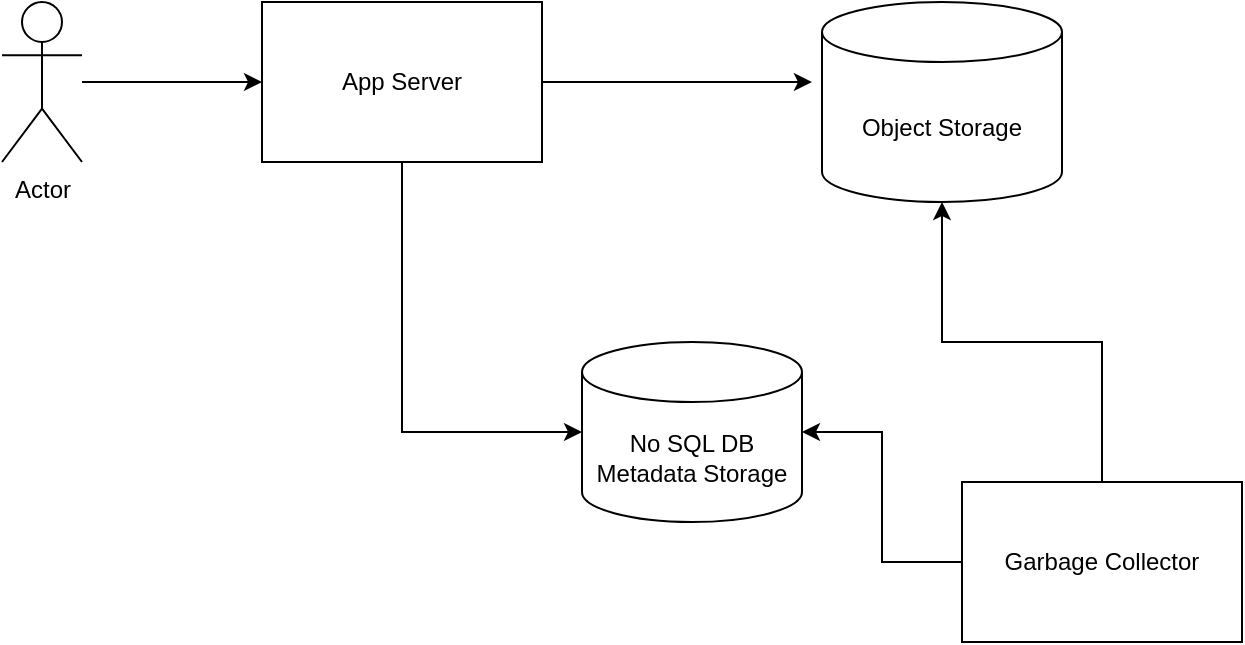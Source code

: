 <mxfile version="21.7.4" type="github">
  <diagram name="Page-1" id="RMNyJvyA6bYXTqktiq3j">
    <mxGraphModel dx="954" dy="610" grid="1" gridSize="10" guides="1" tooltips="1" connect="1" arrows="1" fold="1" page="1" pageScale="1" pageWidth="827" pageHeight="1169" math="0" shadow="0">
      <root>
        <mxCell id="0" />
        <mxCell id="1" parent="0" />
        <mxCell id="RxS9r0Bfa_RAVYvQSWU2-6" value="" style="edgeStyle=orthogonalEdgeStyle;rounded=0;orthogonalLoop=1;jettySize=auto;html=1;" edge="1" parent="1" source="RxS9r0Bfa_RAVYvQSWU2-1" target="RxS9r0Bfa_RAVYvQSWU2-2">
          <mxGeometry relative="1" as="geometry" />
        </mxCell>
        <mxCell id="RxS9r0Bfa_RAVYvQSWU2-1" value="Actor" style="shape=umlActor;verticalLabelPosition=bottom;verticalAlign=top;html=1;outlineConnect=0;" vertex="1" parent="1">
          <mxGeometry x="80" y="80" width="40" height="80" as="geometry" />
        </mxCell>
        <mxCell id="RxS9r0Bfa_RAVYvQSWU2-8" style="edgeStyle=orthogonalEdgeStyle;rounded=0;orthogonalLoop=1;jettySize=auto;html=1;exitX=0.5;exitY=1;exitDx=0;exitDy=0;entryX=0;entryY=0.5;entryDx=0;entryDy=0;entryPerimeter=0;" edge="1" parent="1" source="RxS9r0Bfa_RAVYvQSWU2-2" target="RxS9r0Bfa_RAVYvQSWU2-4">
          <mxGeometry relative="1" as="geometry" />
        </mxCell>
        <mxCell id="RxS9r0Bfa_RAVYvQSWU2-9" style="edgeStyle=orthogonalEdgeStyle;rounded=0;orthogonalLoop=1;jettySize=auto;html=1;exitX=1;exitY=0.5;exitDx=0;exitDy=0;entryX=-0.042;entryY=0.4;entryDx=0;entryDy=0;entryPerimeter=0;" edge="1" parent="1" source="RxS9r0Bfa_RAVYvQSWU2-2" target="RxS9r0Bfa_RAVYvQSWU2-3">
          <mxGeometry relative="1" as="geometry" />
        </mxCell>
        <mxCell id="RxS9r0Bfa_RAVYvQSWU2-2" value="App Server" style="rounded=0;whiteSpace=wrap;html=1;" vertex="1" parent="1">
          <mxGeometry x="210" y="80" width="140" height="80" as="geometry" />
        </mxCell>
        <mxCell id="RxS9r0Bfa_RAVYvQSWU2-3" value="Object Storage" style="shape=cylinder3;whiteSpace=wrap;html=1;boundedLbl=1;backgroundOutline=1;size=15;" vertex="1" parent="1">
          <mxGeometry x="490" y="80" width="120" height="100" as="geometry" />
        </mxCell>
        <mxCell id="RxS9r0Bfa_RAVYvQSWU2-4" value="No SQL DB&lt;br&gt;Metadata Storage" style="shape=cylinder3;whiteSpace=wrap;html=1;boundedLbl=1;backgroundOutline=1;size=15;" vertex="1" parent="1">
          <mxGeometry x="370" y="250" width="110" height="90" as="geometry" />
        </mxCell>
        <mxCell id="RxS9r0Bfa_RAVYvQSWU2-10" style="edgeStyle=orthogonalEdgeStyle;rounded=0;orthogonalLoop=1;jettySize=auto;html=1;exitX=0;exitY=0.5;exitDx=0;exitDy=0;entryX=1;entryY=0.5;entryDx=0;entryDy=0;entryPerimeter=0;" edge="1" parent="1" source="RxS9r0Bfa_RAVYvQSWU2-5" target="RxS9r0Bfa_RAVYvQSWU2-4">
          <mxGeometry relative="1" as="geometry" />
        </mxCell>
        <mxCell id="RxS9r0Bfa_RAVYvQSWU2-11" style="edgeStyle=orthogonalEdgeStyle;rounded=0;orthogonalLoop=1;jettySize=auto;html=1;exitX=0.5;exitY=0;exitDx=0;exitDy=0;entryX=0.5;entryY=1;entryDx=0;entryDy=0;entryPerimeter=0;" edge="1" parent="1" source="RxS9r0Bfa_RAVYvQSWU2-5" target="RxS9r0Bfa_RAVYvQSWU2-3">
          <mxGeometry relative="1" as="geometry" />
        </mxCell>
        <mxCell id="RxS9r0Bfa_RAVYvQSWU2-5" value="Garbage Collector" style="rounded=0;whiteSpace=wrap;html=1;" vertex="1" parent="1">
          <mxGeometry x="560" y="320" width="140" height="80" as="geometry" />
        </mxCell>
      </root>
    </mxGraphModel>
  </diagram>
</mxfile>
